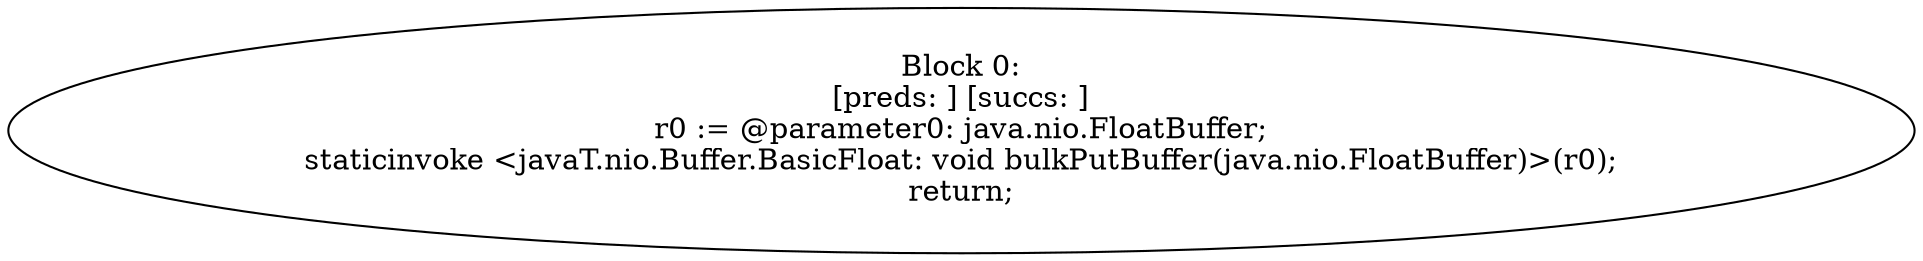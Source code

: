 digraph "unitGraph" {
    "Block 0:
[preds: ] [succs: ]
r0 := @parameter0: java.nio.FloatBuffer;
staticinvoke <javaT.nio.Buffer.BasicFloat: void bulkPutBuffer(java.nio.FloatBuffer)>(r0);
return;
"
}
